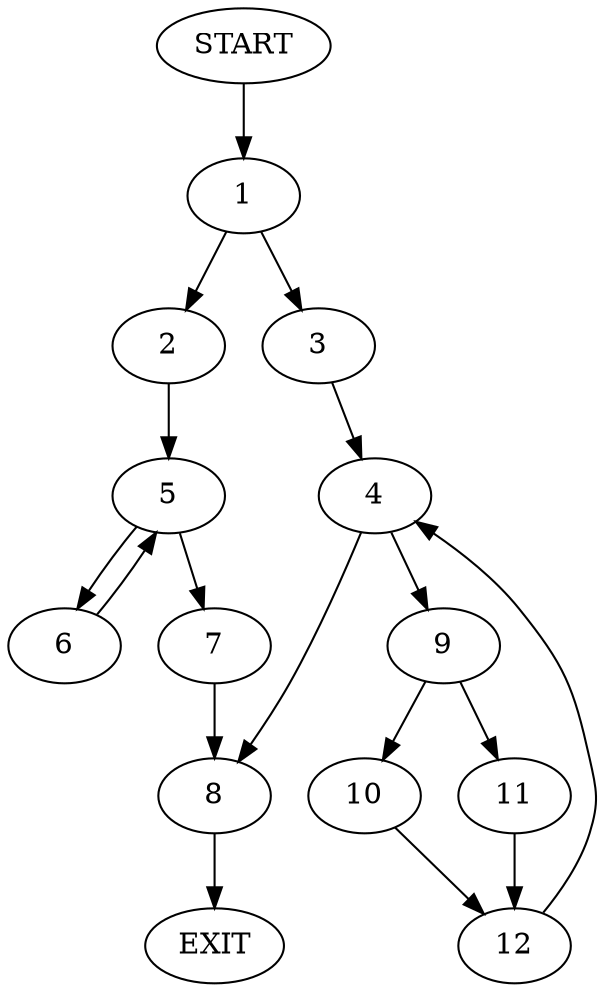digraph {
0 [label="START"]
13 [label="EXIT"]
0 -> 1
1 -> 2
1 -> 3
3 -> 4
2 -> 5
5 -> 6
5 -> 7
7 -> 8
6 -> 5
8 -> 13
4 -> 9
4 -> 8
9 -> 10
9 -> 11
10 -> 12
11 -> 12
12 -> 4
}
